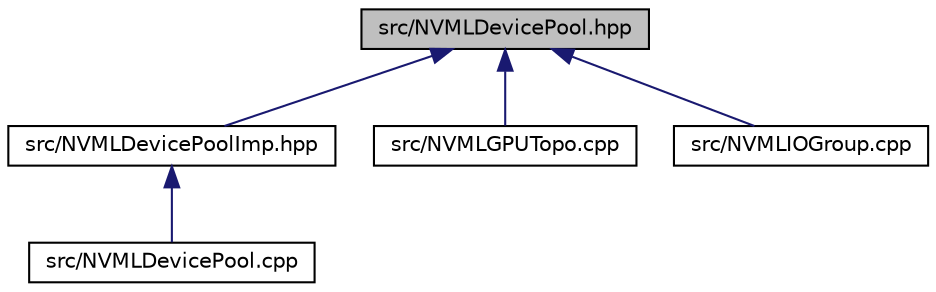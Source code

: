 digraph "src/NVMLDevicePool.hpp"
{
 // LATEX_PDF_SIZE
  edge [fontname="Helvetica",fontsize="10",labelfontname="Helvetica",labelfontsize="10"];
  node [fontname="Helvetica",fontsize="10",shape=record];
  Node1 [label="src/NVMLDevicePool.hpp",height=0.2,width=0.4,color="black", fillcolor="grey75", style="filled", fontcolor="black",tooltip=" "];
  Node1 -> Node2 [dir="back",color="midnightblue",fontsize="10",style="solid",fontname="Helvetica"];
  Node2 [label="src/NVMLDevicePoolImp.hpp",height=0.2,width=0.4,color="black", fillcolor="white", style="filled",URL="$_n_v_m_l_device_pool_imp_8hpp.html",tooltip=" "];
  Node2 -> Node3 [dir="back",color="midnightblue",fontsize="10",style="solid",fontname="Helvetica"];
  Node3 [label="src/NVMLDevicePool.cpp",height=0.2,width=0.4,color="black", fillcolor="white", style="filled",URL="$_n_v_m_l_device_pool_8cpp.html",tooltip=" "];
  Node1 -> Node4 [dir="back",color="midnightblue",fontsize="10",style="solid",fontname="Helvetica"];
  Node4 [label="src/NVMLGPUTopo.cpp",height=0.2,width=0.4,color="black", fillcolor="white", style="filled",URL="$_n_v_m_l_g_p_u_topo_8cpp.html",tooltip=" "];
  Node1 -> Node5 [dir="back",color="midnightblue",fontsize="10",style="solid",fontname="Helvetica"];
  Node5 [label="src/NVMLIOGroup.cpp",height=0.2,width=0.4,color="black", fillcolor="white", style="filled",URL="$_n_v_m_l_i_o_group_8cpp.html",tooltip=" "];
}
